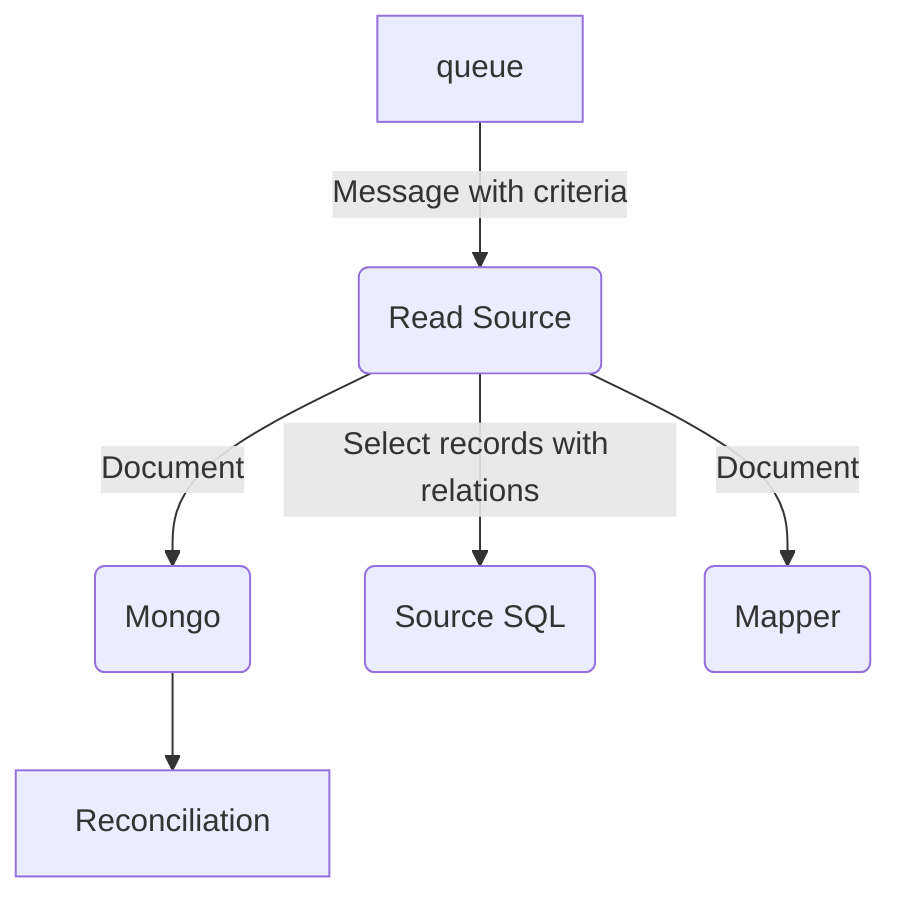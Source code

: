 graph TD
%% TODO: how to trigger flow?
queue -->|Message with criteria| rel2doc(Read Source) 
rel2doc -->|Document| mongo(Mongo)
%% TODO: how to trigger reconciliation?
mongo --> Reconciliation
rel2doc -->|Select records with relations| sql(Source SQL)
rel2doc -->|Document| mapper(Mapper)